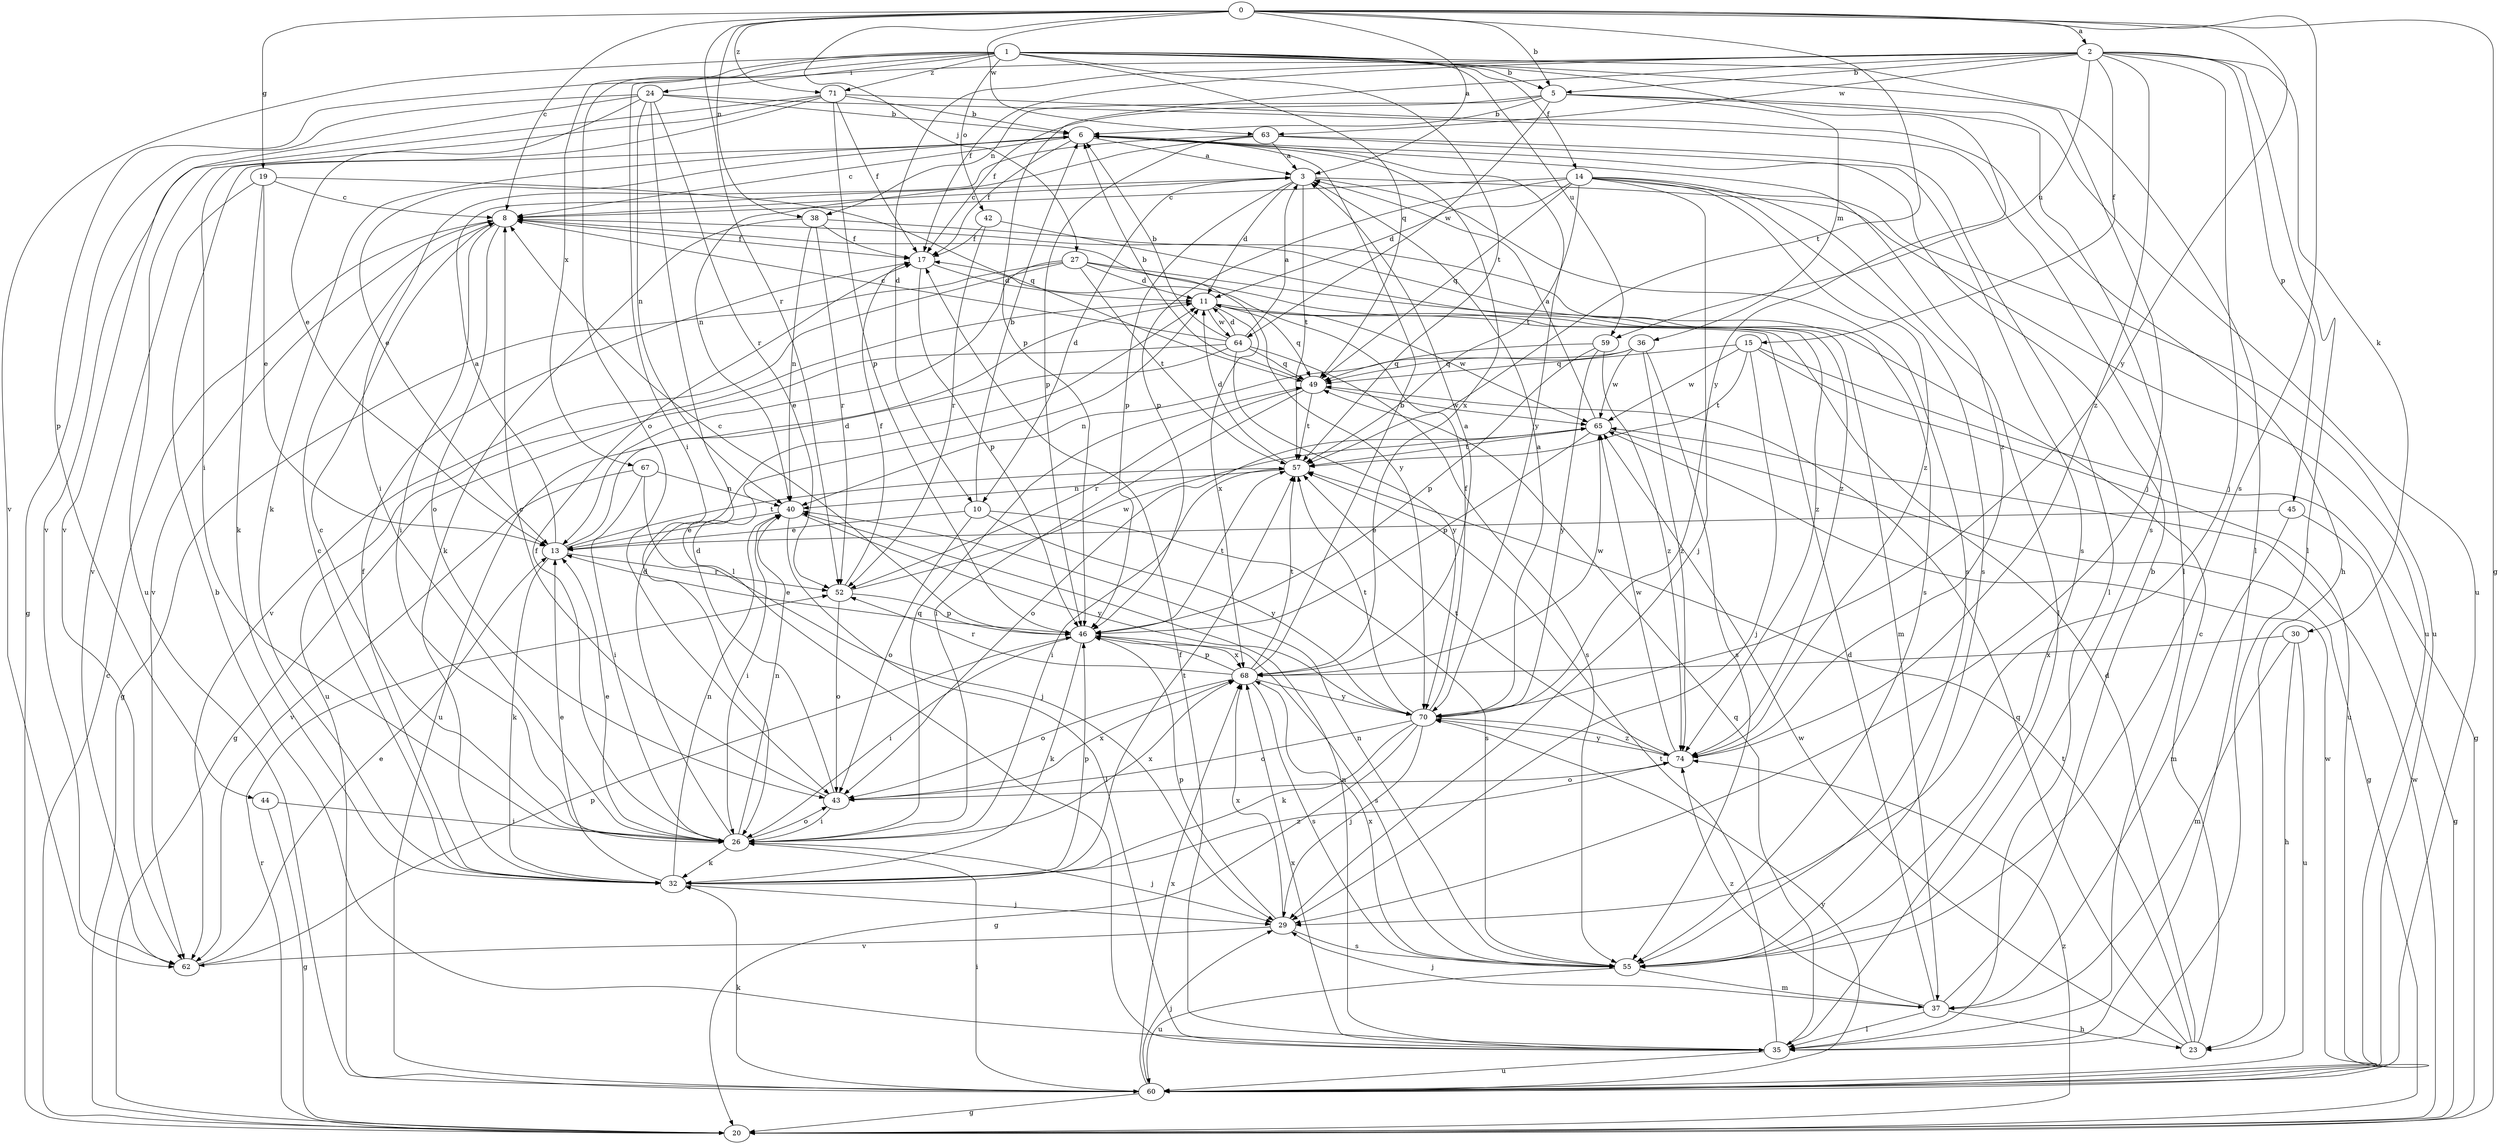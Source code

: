 strict digraph  {
0;
1;
2;
3;
5;
6;
8;
10;
11;
13;
14;
15;
17;
19;
20;
23;
24;
26;
27;
29;
30;
32;
35;
36;
37;
38;
40;
42;
43;
44;
45;
46;
49;
52;
55;
57;
59;
60;
62;
63;
64;
65;
67;
68;
70;
71;
74;
0 -> 2  [label=a];
0 -> 3  [label=a];
0 -> 5  [label=b];
0 -> 8  [label=c];
0 -> 19  [label=g];
0 -> 20  [label=g];
0 -> 27  [label=j];
0 -> 38  [label=n];
0 -> 52  [label=r];
0 -> 55  [label=s];
0 -> 57  [label=t];
0 -> 63  [label=w];
0 -> 70  [label=y];
0 -> 71  [label=z];
1 -> 5  [label=b];
1 -> 14  [label=f];
1 -> 24  [label=i];
1 -> 29  [label=j];
1 -> 35  [label=l];
1 -> 42  [label=o];
1 -> 43  [label=o];
1 -> 44  [label=p];
1 -> 49  [label=q];
1 -> 57  [label=t];
1 -> 59  [label=u];
1 -> 62  [label=v];
1 -> 67  [label=x];
1 -> 70  [label=y];
1 -> 71  [label=z];
2 -> 5  [label=b];
2 -> 10  [label=d];
2 -> 15  [label=f];
2 -> 17  [label=f];
2 -> 26  [label=i];
2 -> 29  [label=j];
2 -> 30  [label=k];
2 -> 35  [label=l];
2 -> 45  [label=p];
2 -> 46  [label=p];
2 -> 59  [label=u];
2 -> 63  [label=w];
2 -> 74  [label=z];
3 -> 8  [label=c];
3 -> 10  [label=d];
3 -> 11  [label=d];
3 -> 46  [label=p];
3 -> 55  [label=s];
3 -> 57  [label=t];
3 -> 60  [label=u];
5 -> 6  [label=b];
5 -> 17  [label=f];
5 -> 35  [label=l];
5 -> 36  [label=m];
5 -> 38  [label=n];
5 -> 60  [label=u];
5 -> 64  [label=w];
6 -> 3  [label=a];
6 -> 8  [label=c];
6 -> 13  [label=e];
6 -> 17  [label=f];
6 -> 32  [label=k];
6 -> 68  [label=x];
6 -> 70  [label=y];
6 -> 74  [label=z];
8 -> 17  [label=f];
8 -> 26  [label=i];
8 -> 43  [label=o];
8 -> 62  [label=v];
8 -> 70  [label=y];
10 -> 6  [label=b];
10 -> 13  [label=e];
10 -> 43  [label=o];
10 -> 55  [label=s];
10 -> 70  [label=y];
11 -> 49  [label=q];
11 -> 60  [label=u];
11 -> 64  [label=w];
11 -> 65  [label=w];
11 -> 68  [label=x];
13 -> 3  [label=a];
13 -> 11  [label=d];
13 -> 32  [label=k];
13 -> 52  [label=r];
13 -> 57  [label=t];
14 -> 8  [label=c];
14 -> 11  [label=d];
14 -> 29  [label=j];
14 -> 35  [label=l];
14 -> 46  [label=p];
14 -> 49  [label=q];
14 -> 55  [label=s];
14 -> 57  [label=t];
14 -> 60  [label=u];
14 -> 74  [label=z];
15 -> 20  [label=g];
15 -> 29  [label=j];
15 -> 49  [label=q];
15 -> 57  [label=t];
15 -> 60  [label=u];
15 -> 65  [label=w];
17 -> 11  [label=d];
17 -> 46  [label=p];
19 -> 8  [label=c];
19 -> 13  [label=e];
19 -> 32  [label=k];
19 -> 49  [label=q];
19 -> 62  [label=v];
20 -> 8  [label=c];
20 -> 52  [label=r];
20 -> 65  [label=w];
20 -> 74  [label=z];
23 -> 8  [label=c];
23 -> 11  [label=d];
23 -> 49  [label=q];
23 -> 57  [label=t];
23 -> 65  [label=w];
24 -> 6  [label=b];
24 -> 13  [label=e];
24 -> 20  [label=g];
24 -> 35  [label=l];
24 -> 40  [label=n];
24 -> 52  [label=r];
24 -> 55  [label=s];
24 -> 62  [label=v];
26 -> 8  [label=c];
26 -> 11  [label=d];
26 -> 13  [label=e];
26 -> 17  [label=f];
26 -> 29  [label=j];
26 -> 32  [label=k];
26 -> 40  [label=n];
26 -> 43  [label=o];
26 -> 49  [label=q];
26 -> 68  [label=x];
27 -> 11  [label=d];
27 -> 13  [label=e];
27 -> 20  [label=g];
27 -> 37  [label=m];
27 -> 57  [label=t];
27 -> 62  [label=v];
27 -> 74  [label=z];
29 -> 46  [label=p];
29 -> 55  [label=s];
29 -> 62  [label=v];
29 -> 68  [label=x];
30 -> 23  [label=h];
30 -> 37  [label=m];
30 -> 60  [label=u];
30 -> 68  [label=x];
32 -> 8  [label=c];
32 -> 13  [label=e];
32 -> 17  [label=f];
32 -> 29  [label=j];
32 -> 40  [label=n];
32 -> 46  [label=p];
32 -> 57  [label=t];
32 -> 74  [label=z];
35 -> 6  [label=b];
35 -> 17  [label=f];
35 -> 40  [label=n];
35 -> 49  [label=q];
35 -> 57  [label=t];
35 -> 60  [label=u];
35 -> 68  [label=x];
36 -> 40  [label=n];
36 -> 49  [label=q];
36 -> 55  [label=s];
36 -> 65  [label=w];
36 -> 74  [label=z];
37 -> 6  [label=b];
37 -> 11  [label=d];
37 -> 23  [label=h];
37 -> 29  [label=j];
37 -> 35  [label=l];
37 -> 74  [label=z];
38 -> 17  [label=f];
38 -> 32  [label=k];
38 -> 40  [label=n];
38 -> 52  [label=r];
38 -> 55  [label=s];
40 -> 13  [label=e];
40 -> 26  [label=i];
40 -> 35  [label=l];
40 -> 70  [label=y];
42 -> 17  [label=f];
42 -> 52  [label=r];
42 -> 74  [label=z];
43 -> 8  [label=c];
43 -> 11  [label=d];
43 -> 26  [label=i];
43 -> 68  [label=x];
44 -> 20  [label=g];
44 -> 26  [label=i];
45 -> 13  [label=e];
45 -> 20  [label=g];
45 -> 37  [label=m];
46 -> 8  [label=c];
46 -> 13  [label=e];
46 -> 26  [label=i];
46 -> 32  [label=k];
46 -> 55  [label=s];
46 -> 57  [label=t];
46 -> 68  [label=x];
49 -> 6  [label=b];
49 -> 26  [label=i];
49 -> 52  [label=r];
49 -> 57  [label=t];
49 -> 65  [label=w];
52 -> 17  [label=f];
52 -> 43  [label=o];
52 -> 46  [label=p];
52 -> 65  [label=w];
55 -> 37  [label=m];
55 -> 40  [label=n];
55 -> 60  [label=u];
55 -> 68  [label=x];
57 -> 11  [label=d];
57 -> 26  [label=i];
57 -> 40  [label=n];
59 -> 46  [label=p];
59 -> 49  [label=q];
59 -> 70  [label=y];
59 -> 74  [label=z];
60 -> 20  [label=g];
60 -> 26  [label=i];
60 -> 29  [label=j];
60 -> 32  [label=k];
60 -> 65  [label=w];
60 -> 68  [label=x];
60 -> 70  [label=y];
62 -> 13  [label=e];
62 -> 46  [label=p];
63 -> 3  [label=a];
63 -> 26  [label=i];
63 -> 35  [label=l];
63 -> 40  [label=n];
63 -> 46  [label=p];
63 -> 55  [label=s];
64 -> 3  [label=a];
64 -> 6  [label=b];
64 -> 8  [label=c];
64 -> 11  [label=d];
64 -> 20  [label=g];
64 -> 49  [label=q];
64 -> 55  [label=s];
64 -> 60  [label=u];
64 -> 70  [label=y];
65 -> 3  [label=a];
65 -> 20  [label=g];
65 -> 43  [label=o];
65 -> 46  [label=p];
65 -> 57  [label=t];
67 -> 26  [label=i];
67 -> 29  [label=j];
67 -> 40  [label=n];
67 -> 62  [label=v];
68 -> 3  [label=a];
68 -> 6  [label=b];
68 -> 43  [label=o];
68 -> 46  [label=p];
68 -> 52  [label=r];
68 -> 55  [label=s];
68 -> 57  [label=t];
68 -> 65  [label=w];
68 -> 70  [label=y];
70 -> 3  [label=a];
70 -> 17  [label=f];
70 -> 20  [label=g];
70 -> 29  [label=j];
70 -> 32  [label=k];
70 -> 43  [label=o];
70 -> 57  [label=t];
70 -> 74  [label=z];
71 -> 6  [label=b];
71 -> 17  [label=f];
71 -> 23  [label=h];
71 -> 26  [label=i];
71 -> 46  [label=p];
71 -> 60  [label=u];
71 -> 62  [label=v];
74 -> 43  [label=o];
74 -> 57  [label=t];
74 -> 65  [label=w];
74 -> 70  [label=y];
}
